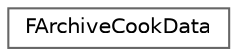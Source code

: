 digraph "Graphical Class Hierarchy"
{
 // INTERACTIVE_SVG=YES
 // LATEX_PDF_SIZE
  bgcolor="transparent";
  edge [fontname=Helvetica,fontsize=10,labelfontname=Helvetica,labelfontsize=10];
  node [fontname=Helvetica,fontsize=10,shape=box,height=0.2,width=0.4];
  rankdir="LR";
  Node0 [id="Node000000",label="FArchiveCookData",height=0.2,width=0.4,color="grey40", fillcolor="white", style="filled",URL="$d1/d6f/structFArchiveCookData.html",tooltip=" "];
}
